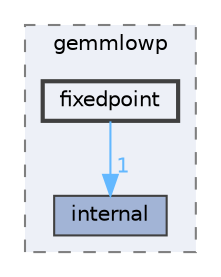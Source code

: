 digraph "Arduino/GetStartedWithMachineLearningOnArduino/tflite-micro-arduino-examples-main/src/third_party/gemmlowp/fixedpoint"
{
 // LATEX_PDF_SIZE
  bgcolor="transparent";
  edge [fontname=Helvetica,fontsize=10,labelfontname=Helvetica,labelfontsize=10];
  node [fontname=Helvetica,fontsize=10,shape=box,height=0.2,width=0.4];
  compound=true
  subgraph clusterdir_7d1ca4992107365029a4d95a551b80f1 {
    graph [ bgcolor="#edf0f7", pencolor="grey50", label="gemmlowp", fontname=Helvetica,fontsize=10 style="filled,dashed", URL="dir_7d1ca4992107365029a4d95a551b80f1.html",tooltip=""]
  dir_67f7711860d5ee9cef900dd280ba404c [label="internal", fillcolor="#a2b4d6", color="grey25", style="filled", URL="dir_67f7711860d5ee9cef900dd280ba404c.html",tooltip=""];
  dir_e874c00e781f44dbe6de6af6ac54c2d0 [label="fixedpoint", fillcolor="#edf0f7", color="grey25", style="filled,bold", URL="dir_e874c00e781f44dbe6de6af6ac54c2d0.html",tooltip=""];
  }
  dir_e874c00e781f44dbe6de6af6ac54c2d0->dir_67f7711860d5ee9cef900dd280ba404c [headlabel="1", labeldistance=1.5 headhref="dir_000110_000151.html" href="dir_000110_000151.html" color="steelblue1" fontcolor="steelblue1"];
}
